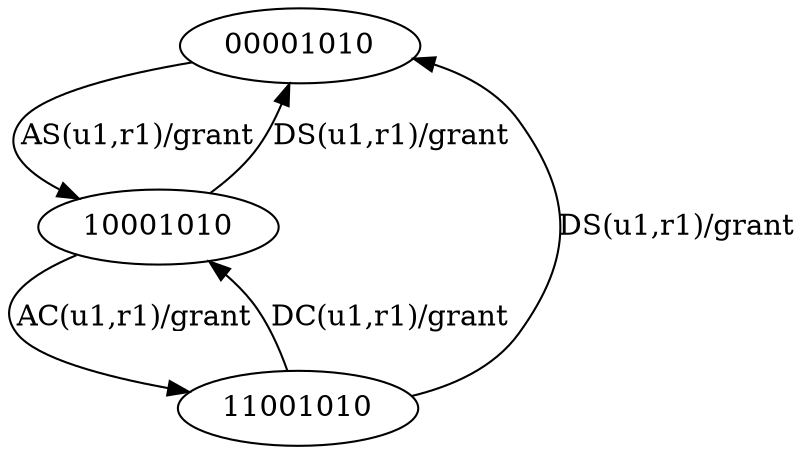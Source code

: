 digraph rbac2Fsm {
  00001010 -> 10001010 [ label ="AS(u1,r1)/grant"];
  10001010 -> 11001010 [ label ="AC(u1,r1)/grant"];
  10001010 -> 00001010 [ label ="DS(u1,r1)/grant"];
  11001010 -> 10001010 [ label ="DC(u1,r1)/grant"];
  11001010 -> 00001010 [ label ="DS(u1,r1)/grant"];
}
